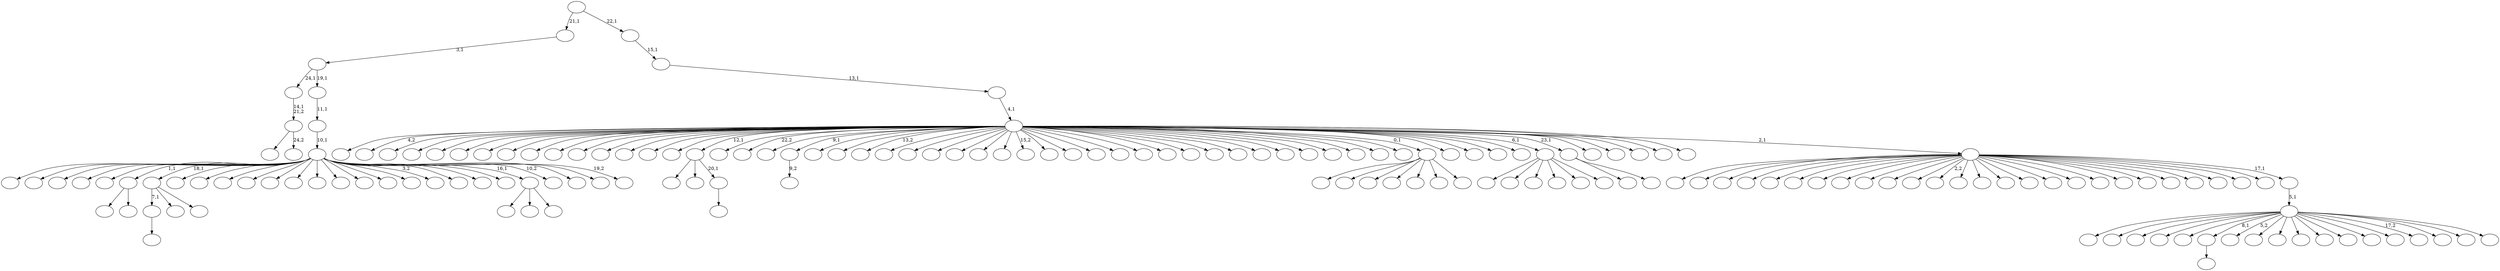 digraph T {
	175 [label=""]
	174 [label=""]
	173 [label=""]
	172 [label=""]
	171 [label=""]
	170 [label=""]
	169 [label=""]
	168 [label=""]
	167 [label=""]
	166 [label=""]
	165 [label=""]
	164 [label=""]
	163 [label=""]
	162 [label=""]
	161 [label=""]
	160 [label=""]
	159 [label=""]
	158 [label=""]
	157 [label=""]
	156 [label=""]
	155 [label=""]
	154 [label=""]
	153 [label=""]
	152 [label=""]
	151 [label=""]
	150 [label=""]
	149 [label=""]
	148 [label=""]
	147 [label=""]
	146 [label=""]
	145 [label=""]
	144 [label=""]
	143 [label=""]
	142 [label=""]
	141 [label=""]
	140 [label=""]
	139 [label=""]
	138 [label=""]
	137 [label=""]
	136 [label=""]
	135 [label=""]
	134 [label=""]
	133 [label=""]
	132 [label=""]
	131 [label=""]
	130 [label=""]
	129 [label=""]
	128 [label=""]
	127 [label=""]
	126 [label=""]
	125 [label=""]
	124 [label=""]
	123 [label=""]
	122 [label=""]
	121 [label=""]
	120 [label=""]
	119 [label=""]
	118 [label=""]
	117 [label=""]
	116 [label=""]
	115 [label=""]
	114 [label=""]
	113 [label=""]
	112 [label=""]
	111 [label=""]
	110 [label=""]
	109 [label=""]
	108 [label=""]
	107 [label=""]
	106 [label=""]
	105 [label=""]
	104 [label=""]
	103 [label=""]
	102 [label=""]
	101 [label=""]
	100 [label=""]
	99 [label=""]
	98 [label=""]
	97 [label=""]
	96 [label=""]
	95 [label=""]
	94 [label=""]
	93 [label=""]
	92 [label=""]
	91 [label=""]
	90 [label=""]
	89 [label=""]
	88 [label=""]
	87 [label=""]
	86 [label=""]
	85 [label=""]
	84 [label=""]
	83 [label=""]
	82 [label=""]
	81 [label=""]
	80 [label=""]
	79 [label=""]
	78 [label=""]
	77 [label=""]
	76 [label=""]
	75 [label=""]
	74 [label=""]
	73 [label=""]
	72 [label=""]
	71 [label=""]
	70 [label=""]
	69 [label=""]
	68 [label=""]
	67 [label=""]
	66 [label=""]
	65 [label=""]
	64 [label=""]
	63 [label=""]
	62 [label=""]
	61 [label=""]
	60 [label=""]
	59 [label=""]
	58 [label=""]
	57 [label=""]
	56 [label=""]
	55 [label=""]
	54 [label=""]
	53 [label=""]
	52 [label=""]
	51 [label=""]
	50 [label=""]
	49 [label=""]
	48 [label=""]
	47 [label=""]
	46 [label=""]
	45 [label=""]
	44 [label=""]
	43 [label=""]
	42 [label=""]
	41 [label=""]
	40 [label=""]
	39 [label=""]
	38 [label=""]
	37 [label=""]
	36 [label=""]
	35 [label=""]
	34 [label=""]
	33 [label=""]
	32 [label=""]
	31 [label=""]
	30 [label=""]
	29 [label=""]
	28 [label=""]
	27 [label=""]
	26 [label=""]
	25 [label=""]
	24 [label=""]
	23 [label=""]
	22 [label=""]
	21 [label=""]
	20 [label=""]
	19 [label=""]
	18 [label=""]
	17 [label=""]
	16 [label=""]
	15 [label=""]
	14 [label=""]
	13 [label=""]
	12 [label=""]
	11 [label=""]
	10 [label=""]
	9 [label=""]
	8 [label=""]
	7 [label=""]
	6 [label=""]
	5 [label=""]
	4 [label=""]
	3 [label=""]
	2 [label=""]
	1 [label=""]
	0 [label=""]
	132 -> 133 [label=""]
	131 -> 144 [label=""]
	131 -> 134 [label=""]
	131 -> 132 [label="20,1"]
	129 -> 152 [label=""]
	129 -> 130 [label=""]
	124 -> 125 [label=""]
	121 -> 122 [label=""]
	119 -> 120 [label="9,2"]
	110 -> 145 [label=""]
	110 -> 111 [label="24,2"]
	109 -> 110 [label="14,1\n21,2"]
	105 -> 124 [label="7,1"]
	105 -> 116 [label=""]
	105 -> 106 [label=""]
	44 -> 141 [label=""]
	44 -> 59 [label=""]
	44 -> 45 [label=""]
	38 -> 139 [label=""]
	38 -> 137 [label=""]
	38 -> 81 [label=""]
	38 -> 79 [label=""]
	38 -> 68 [label=""]
	38 -> 43 [label=""]
	38 -> 39 [label=""]
	23 -> 155 [label=""]
	23 -> 143 [label=""]
	23 -> 98 [label=""]
	23 -> 77 [label=""]
	23 -> 26 [label=""]
	23 -> 24 [label=""]
	21 -> 153 [label=""]
	21 -> 22 [label=""]
	14 -> 170 [label=""]
	14 -> 160 [label=""]
	14 -> 138 [label=""]
	14 -> 136 [label=""]
	14 -> 135 [label=""]
	14 -> 129 [label="1,1"]
	14 -> 105 [label="18,1"]
	14 -> 102 [label=""]
	14 -> 100 [label=""]
	14 -> 95 [label=""]
	14 -> 90 [label=""]
	14 -> 85 [label=""]
	14 -> 80 [label=""]
	14 -> 76 [label=""]
	14 -> 72 [label=""]
	14 -> 71 [label=""]
	14 -> 69 [label=""]
	14 -> 61 [label=""]
	14 -> 57 [label="3,2"]
	14 -> 56 [label=""]
	14 -> 54 [label=""]
	14 -> 46 [label=""]
	14 -> 44 [label="16,1"]
	14 -> 34 [label="10,2"]
	14 -> 31 [label=""]
	14 -> 28 [label=""]
	14 -> 15 [label="19,2"]
	13 -> 14 [label="10,1"]
	12 -> 13 [label="11,1"]
	11 -> 109 [label="24,1"]
	11 -> 12 [label="19,1"]
	10 -> 11 [label="3,1"]
	7 -> 171 [label=""]
	7 -> 166 [label=""]
	7 -> 164 [label=""]
	7 -> 163 [label=""]
	7 -> 126 [label=""]
	7 -> 121 [label="8,1"]
	7 -> 112 [label="5,2"]
	7 -> 92 [label=""]
	7 -> 91 [label=""]
	7 -> 89 [label=""]
	7 -> 87 [label=""]
	7 -> 84 [label=""]
	7 -> 82 [label=""]
	7 -> 65 [label=""]
	7 -> 49 [label="17,2"]
	7 -> 36 [label=""]
	7 -> 20 [label=""]
	7 -> 8 [label=""]
	6 -> 7 [label="5,1"]
	5 -> 175 [label=""]
	5 -> 168 [label=""]
	5 -> 158 [label=""]
	5 -> 156 [label=""]
	5 -> 150 [label=""]
	5 -> 149 [label=""]
	5 -> 147 [label=""]
	5 -> 142 [label=""]
	5 -> 115 [label=""]
	5 -> 108 [label=""]
	5 -> 99 [label=""]
	5 -> 94 [label="2,2"]
	5 -> 83 [label=""]
	5 -> 75 [label=""]
	5 -> 74 [label=""]
	5 -> 73 [label=""]
	5 -> 64 [label=""]
	5 -> 60 [label=""]
	5 -> 58 [label=""]
	5 -> 55 [label=""]
	5 -> 50 [label=""]
	5 -> 40 [label=""]
	5 -> 37 [label=""]
	5 -> 32 [label=""]
	5 -> 30 [label=""]
	5 -> 29 [label=""]
	5 -> 6 [label="17,1"]
	4 -> 174 [label=""]
	4 -> 173 [label="4,2"]
	4 -> 172 [label=""]
	4 -> 169 [label=""]
	4 -> 167 [label=""]
	4 -> 165 [label=""]
	4 -> 162 [label=""]
	4 -> 161 [label=""]
	4 -> 159 [label=""]
	4 -> 157 [label=""]
	4 -> 154 [label=""]
	4 -> 151 [label=""]
	4 -> 148 [label=""]
	4 -> 146 [label=""]
	4 -> 140 [label=""]
	4 -> 131 [label="12,1"]
	4 -> 128 [label=""]
	4 -> 127 [label="22,2"]
	4 -> 123 [label=""]
	4 -> 119 [label="9,1"]
	4 -> 118 [label=""]
	4 -> 117 [label=""]
	4 -> 114 [label="13,2"]
	4 -> 113 [label=""]
	4 -> 107 [label=""]
	4 -> 104 [label=""]
	4 -> 103 [label=""]
	4 -> 101 [label=""]
	4 -> 97 [label=""]
	4 -> 96 [label="15,2"]
	4 -> 93 [label=""]
	4 -> 88 [label=""]
	4 -> 86 [label=""]
	4 -> 78 [label=""]
	4 -> 70 [label=""]
	4 -> 67 [label=""]
	4 -> 66 [label=""]
	4 -> 63 [label=""]
	4 -> 62 [label=""]
	4 -> 53 [label=""]
	4 -> 52 [label=""]
	4 -> 51 [label=""]
	4 -> 48 [label=""]
	4 -> 47 [label=""]
	4 -> 42 [label=""]
	4 -> 41 [label=""]
	4 -> 38 [label="0,1"]
	4 -> 35 [label=""]
	4 -> 33 [label=""]
	4 -> 27 [label=""]
	4 -> 25 [label=""]
	4 -> 23 [label="6,1"]
	4 -> 21 [label="23,1"]
	4 -> 19 [label=""]
	4 -> 18 [label=""]
	4 -> 17 [label=""]
	4 -> 16 [label=""]
	4 -> 9 [label=""]
	4 -> 5 [label="2,1"]
	3 -> 4 [label="4,1"]
	2 -> 3 [label="13,1"]
	1 -> 2 [label="15,1"]
	0 -> 10 [label="21,1"]
	0 -> 1 [label="22,1"]
}
